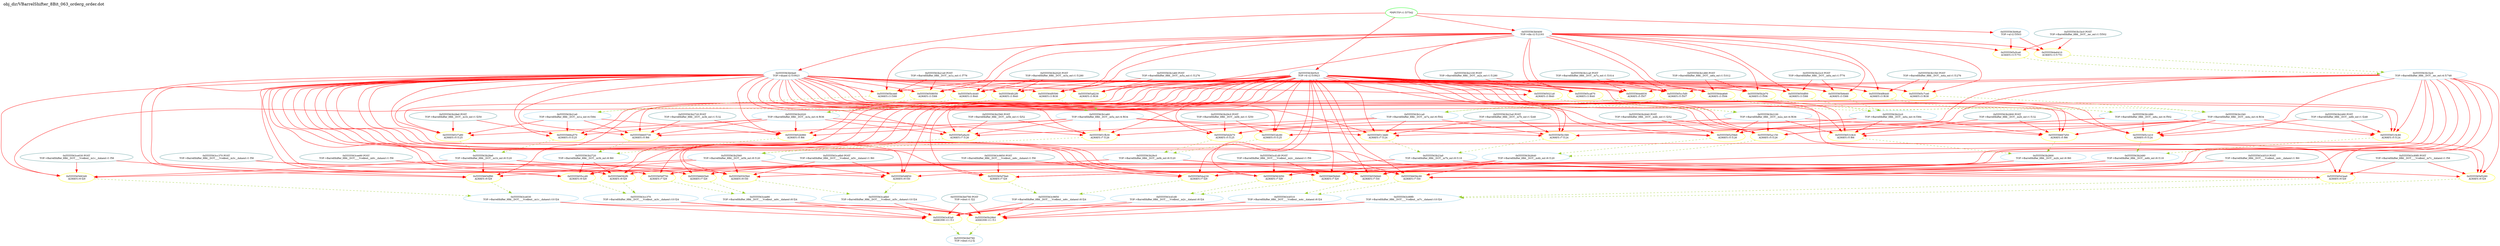 digraph v3graph {
	graph	[label="obj_dir/VBarrelShifter_8Bit_063_orderg_order.dot",
		 labelloc=t, labeljust=l,
		 //size="7.5,10",
		 rankdir=TB];
	n0x5555563b0240_0	[fontsize=8 label="0x5555563b0780 POST\n TOP->dout r1 f22", color=CadetBlue];
	n0x5555563b0240_1	[fontsize=8 label="0x5555563c89f0 POST\n TOP->BarrelShifter_8Bit__DOT____Vcellout__m7c__dataout r1 f58", color=CadetBlue];
	n0x5555563b0240_2	[fontsize=8 label="0x5555563c9850 POST\n TOP->BarrelShifter_8Bit__DOT____Vcellout__m6c__dataout r1 f58", color=CadetBlue];
	n0x5555563b0240_3	[fontsize=8 label="0x5555563cc370 POST\n TOP->BarrelShifter_8Bit__DOT____Vcellout__m3c__dataout r1 f58", color=CadetBlue];
	n0x5555563b0240_4	[fontsize=8 label="0x5555563cd1d0 POST\n TOP->BarrelShifter_8Bit__DOT____Vcellout__m2c__dataout r1 f58", color=CadetBlue];
	n0x5555563b0240_5	[fontsize=8 label="0x5555563ce030 POST\n TOP->BarrelShifter_8Bit__DOT____Vcellout__m1c__dataout r1 f58", color=CadetBlue];
	n0x5555563b0240_6	[fontsize=8 label="0x5555563cee90 POST\n TOP->BarrelShifter_8Bit__DOT____Vcellout__m0c__dataout r1 f58", color=CadetBlue];
	n0x5555563b0240_7	[fontsize=8 label="0x5555563ca6b0 POST\n TOP->BarrelShifter_8Bit__DOT____Vcellout__m5c__dataout r1 f60", color=CadetBlue];
	n0x5555563b0240_8	[fontsize=8 label="0x5555563cb510 POST\n TOP->BarrelShifter_8Bit__DOT____Vcellout__m4c__dataout r1 f60", color=CadetBlue];
	n0x5555563b0240_9	[fontsize=8 label="0x5555563b2720 POST\n TOP->BarrelShifter_8Bit__DOT__m3b_out r1 f132", color=CadetBlue];
	n0x5555563b0240_10	[fontsize=8 label="0x5555563b2800 POST\n TOP->BarrelShifter_8Bit__DOT__m2b_out r1 f132", color=CadetBlue];
	n0x5555563b0240_11	[fontsize=8 label="0x5555563b23a0 POST\n TOP->BarrelShifter_8Bit__DOT__m7b_out r1 f248", color=CadetBlue];
	n0x5555563b0240_12	[fontsize=8 label="0x5555563b2480 POST\n TOP->BarrelShifter_8Bit__DOT__m6b_out r1 f248", color=CadetBlue];
	n0x5555563b0240_13	[fontsize=8 label="0x5555563b28e0 POST\n TOP->BarrelShifter_8Bit__DOT__m1b_out r1 f250", color=CadetBlue];
	n0x5555563b0240_14	[fontsize=8 label="0x5555563b29c0 POST\n TOP->BarrelShifter_8Bit__DOT__m0b_out r1 f250", color=CadetBlue];
	n0x5555563b0240_15	[fontsize=8 label="0x5555563b2560 POST\n TOP->BarrelShifter_8Bit__DOT__m5b_out r1 f252", color=CadetBlue];
	n0x5555563b0240_16	[fontsize=8 label="0x5555563b2640 POST\n TOP->BarrelShifter_8Bit__DOT__m4b_out r1 f252", color=CadetBlue];
	n0x5555563b0240_17	[fontsize=8 label="0x5555563b21e0 POST\n TOP->BarrelShifter_8Bit__DOT__m1a_out r1 f776", color=CadetBlue];
	n0x5555563b0240_18	[fontsize=8 label="0x5555563b22c0 POST\n TOP->BarrelShifter_8Bit__DOT__m0a_out r1 f776", color=CadetBlue];
	n0x5555563b0240_19	[fontsize=8 label="0x5555563b1d80 POST\n TOP->BarrelShifter_8Bit__DOT__m6a_out r1 f1012", color=CadetBlue];
	n0x5555563b0240_20	[fontsize=8 label="0x5555563b1ca0 POST\n TOP->BarrelShifter_8Bit__DOT__m7a_out r1 f1014", color=CadetBlue];
	n0x5555563b0240_21	[fontsize=8 label="0x5555563b1e60 POST\n TOP->BarrelShifter_8Bit__DOT__m5a_out r1 f1276", color=CadetBlue];
	n0x5555563b0240_22	[fontsize=8 label="0x5555563b1f40 POST\n TOP->BarrelShifter_8Bit__DOT__m4a_out r1 f1276", color=CadetBlue];
	n0x5555563b0240_23	[fontsize=8 label="0x5555563b2020 POST\n TOP->BarrelShifter_8Bit__DOT__m3a_out r1 f1280", color=CadetBlue];
	n0x5555563b0240_24	[fontsize=8 label="0x5555563b2100 POST\n TOP->BarrelShifter_8Bit__DOT__m2a_out r1 f1280", color=CadetBlue];
	n0x5555563b0240_25	[fontsize=8 label="0x5555563b1bc0 POST\n TOP->BarrelShifter_8Bit__DOT__mc_out r1 f3502", color=CadetBlue];
	n26	[fontsize=8 label="*INPUTS* r1 f37542", color=green];
	n0x5555563b0240_27	[fontsize=8 label="0x5555563b06a0\n TOP->al r2 f3503", color=skyblue];
	n0x5555563b0240_28	[fontsize=8 label="0x5555563b04e0\n TOP->shamt r2 f10923", color=skyblue];
	n0x5555563b0240_29	[fontsize=8 label="0x5555563b05c0\n TOP->lr r2 f10923", color=skyblue];
	n0x5555563b0240_30	[fontsize=8 label="0x5555563b0400\n TOP->din r2 f12193", color=skyblue];
	n0x5555563b0240_31	[fontsize=8 label="0x555556508050\n ALWAYS r3 f388", color=yellow];
	n0x5555563b0240_32	[fontsize=8 label="0x55555650df00\n ALWAYS r3 f388", color=yellow];
	n0x5555563b0240_33	[fontsize=8 label="0x5555565bcee0\n ALWAYS r3 f388", color=yellow];
	n0x5555563b0240_34	[fontsize=8 label="0x5555565b6e40\n ALWAYS r3 f388", color=yellow];
	n0x5555563b0240_35	[fontsize=8 label="0x5555564ea6e0\n ALWAYS r3 f506", color=yellow];
	n0x5555563b0240_36	[fontsize=8 label="0x5555565b2e70\n ALWAYS r3 f506", color=yellow];
	n0x5555563b0240_37	[fontsize=8 label="0x5555564f0590\n ALWAYS r3 f638", color=yellow];
	n0x5555563b0240_38	[fontsize=8 label="0x5555564f6440\n ALWAYS r3 f638", color=yellow];
	n0x5555563b0240_39	[fontsize=8 label="0x5555565ad230\n ALWAYS r3 f638", color=yellow];
	n0x5555563b0240_40	[fontsize=8 label="0x5555565c7ce0\n ALWAYS r3 f638", color=yellow];
	n0x5555563b0240_41	[fontsize=8 label="0x5555564fc2f0\n ALWAYS r3 f640", color=yellow];
	n0x5555563b0240_42	[fontsize=8 label="0x5555565021a0\n ALWAYS r3 f640", color=yellow];
	n0x5555563b0240_43	[fontsize=8 label="0x5555565c4440\n ALWAYS r3 f640", color=yellow];
	n0x5555563b0240_44	[fontsize=8 label="0x5555565ca670\n ALWAYS r3 f640", color=yellow];
	n0x5555563b0240_45	[fontsize=8 label="0x5555564e0410\n ALWAYS r3 f1751", color=yellow];
	n0x5555563b0240_46	[fontsize=8 label="0x5555565a5ce0\n ALWAYS r3 f1751", color=yellow];
	n0x5555563b0240_47	[fontsize=8 label="0x5555563b21e0\n TOP->BarrelShifter_8Bit__DOT__m1a_out r4 f384", color=skyblue];
	n0x5555563b0240_48	[fontsize=8 label="0x5555563b22c0\n TOP->BarrelShifter_8Bit__DOT__m0a_out r4 f384", color=skyblue];
	n0x5555563b0240_49	[fontsize=8 label="0x5555563b1d80\n TOP->BarrelShifter_8Bit__DOT__m6a_out r4 f502", color=skyblue];
	n0x5555563b0240_50	[fontsize=8 label="0x5555563b1e60\n TOP->BarrelShifter_8Bit__DOT__m5a_out r4 f634", color=skyblue];
	n0x5555563b0240_51	[fontsize=8 label="0x5555563b1f40\n TOP->BarrelShifter_8Bit__DOT__m4a_out r4 f634", color=skyblue];
	n0x5555563b0240_52	[fontsize=8 label="0x5555563b2020\n TOP->BarrelShifter_8Bit__DOT__m3a_out r4 f636", color=skyblue];
	n0x5555563b0240_53	[fontsize=8 label="0x5555563b2100\n TOP->BarrelShifter_8Bit__DOT__m2a_out r4 f636", color=skyblue];
	n0x5555563b0240_54	[fontsize=8 label="0x5555563b1bc0\n TOP->BarrelShifter_8Bit__DOT__mc_out r4 f1748", color=skyblue];
	n0x5555563b0240_55	[fontsize=8 label="0x55555652b980\n ALWAYS r5 f66", color=yellow];
	n0x5555563b0240_56	[fontsize=8 label="0x5555565318c0\n ALWAYS r5 f66", color=yellow];
	n0x5555563b0240_57	[fontsize=8 label="0x555556665730\n ALWAYS r5 f66", color=yellow];
	n0x5555563b0240_58	[fontsize=8 label="0x555556667e50\n ALWAYS r5 f66", color=yellow];
	n0x5555563b0240_59	[fontsize=8 label="0x555556519c80\n ALWAYS r5 f124", color=yellow];
	n0x5555563b0240_60	[fontsize=8 label="0x5555565c1e10\n ALWAYS r5 f124", color=yellow];
	n0x5555563b0240_61	[fontsize=8 label="0x555556537a90\n ALWAYS r5 f125", color=yellow];
	n0x5555563b0240_62	[fontsize=8 label="0x55555653dc80\n ALWAYS r5 f125", color=yellow];
	n0x5555563b0240_63	[fontsize=8 label="0x55555666a570\n ALWAYS r5 f125", color=yellow];
	n0x5555563b0240_64	[fontsize=8 label="0x5555565d2b70\n ALWAYS r5 f125", color=yellow];
	n0x5555563b0240_65	[fontsize=8 label="0x5555565259e0\n ALWAYS r5 f126", color=yellow];
	n0x5555563b0240_66	[fontsize=8 label="0x5555565ac150\n ALWAYS r5 f126", color=yellow];
	n0x5555563b0240_67	[fontsize=8 label="0x5555564e4830\n ALWAYS r5 f507", color=yellow];
	n0x5555563b0240_68	[fontsize=8 label="0x5555565cc5d0\n ALWAYS r5 f507", color=yellow];
	n0x5555563b0240_69	[fontsize=8 label="0x5555563b2720\n TOP->BarrelShifter_8Bit__DOT__m3b_out r6 f60", color=skyblue];
	n0x5555563b0240_70	[fontsize=8 label="0x5555563b2800\n TOP->BarrelShifter_8Bit__DOT__m2b_out r6 f60", color=skyblue];
	n0x5555563b0240_71	[fontsize=8 label="0x5555563b2480\n TOP->BarrelShifter_8Bit__DOT__m6b_out r6 f118", color=skyblue];
	n0x5555563b0240_72	[fontsize=8 label="0x5555563b2640\n TOP->BarrelShifter_8Bit__DOT__m4b_out r6 f120", color=skyblue];
	n0x5555563b0240_73	[fontsize=8 label="0x5555563b28e0\n TOP->BarrelShifter_8Bit__DOT__m1b_out r6 f120", color=skyblue];
	n0x5555563b0240_74	[fontsize=8 label="0x5555563b29c0\n TOP->BarrelShifter_8Bit__DOT__m0b_out r6 f120", color=skyblue];
	n0x5555563b0240_75	[fontsize=8 label="0x5555563b1ca0\n TOP->BarrelShifter_8Bit__DOT__m7a_out r6 f502", color=skyblue];
	n0x5555563b0240_76	[fontsize=8 label="0x55555654a230\n ALWAYS r7 f29", color=yellow];
	n0x5555563b0240_77	[fontsize=8 label="0x555556563050\n ALWAYS r7 f29", color=yellow];
	n0x5555563b0240_78	[fontsize=8 label="0x55555656f750\n ALWAYS r7 f29", color=yellow];
	n0x5555563b0240_79	[fontsize=8 label="0x5555565d78e0\n ALWAYS r7 f29", color=yellow];
	n0x5555563b0240_80	[fontsize=8 label="0x55555665b940\n ALWAYS r7 f29", color=yellow];
	n0x5555563b0240_81	[fontsize=8 label="0x5555566605e0\n ALWAYS r7 f29", color=yellow];
	n0x5555563b0240_82	[fontsize=8 label="0x555556556940\n ALWAYS r7 f30", color=yellow];
	n0x5555563b0240_83	[fontsize=8 label="0x555556656c90\n ALWAYS r7 f30", color=yellow];
	n0x5555563b0240_84	[fontsize=8 label="0x555556513dd0\n ALWAYS r7 f124", color=yellow];
	n0x5555563b0240_85	[fontsize=8 label="0x5555565b1fd0\n ALWAYS r7 f124", color=yellow];
	n0x5555563b0240_86	[fontsize=8 label="0x55555651fb30\n ALWAYS r7 f126", color=yellow];
	n0x5555563b0240_87	[fontsize=8 label="0x5555565a9a30\n ALWAYS r7 f126", color=yellow];
	n0x5555563b0240_88	[fontsize=8 label="0x5555563c9850\n TOP->BarrelShifter_8Bit__DOT____Vcellout__m6c__dataout r8 f24", color=skyblue];
	n0x5555563b0240_89	[fontsize=8 label="0x5555563cb510\n TOP->BarrelShifter_8Bit__DOT____Vcellout__m4c__dataout r8 f24", color=skyblue];
	n0x5555563b0240_90	[fontsize=8 label="0x5555563cd1d0\n TOP->BarrelShifter_8Bit__DOT____Vcellout__m2c__dataout r8 f24", color=skyblue];
	n0x5555563b0240_91	[fontsize=8 label="0x5555563cee90\n TOP->BarrelShifter_8Bit__DOT____Vcellout__m0c__dataout r8 f24", color=skyblue];
	n0x5555563b0240_92	[fontsize=8 label="0x5555563b23a0\n TOP->BarrelShifter_8Bit__DOT__m7b_out r8 f118", color=skyblue];
	n0x5555563b0240_93	[fontsize=8 label="0x5555563b2560\n TOP->BarrelShifter_8Bit__DOT__m5b_out r8 f120", color=skyblue];
	n0x5555563b0240_94	[fontsize=8 label="0x555556543ea0\n ALWAYS r9 f29", color=yellow];
	n0x5555563b0240_95	[fontsize=8 label="0x55555655ccd0\n ALWAYS r9 f29", color=yellow];
	n0x5555563b0240_96	[fontsize=8 label="0x5555565693d0\n ALWAYS r9 f29", color=yellow];
	n0x5555563b0240_97	[fontsize=8 label="0x5555565d5280\n ALWAYS r9 f29", color=yellow];
	n0x5555563b0240_98	[fontsize=8 label="0x5555566592f0\n ALWAYS r9 f29", color=yellow];
	n0x5555563b0240_99	[fontsize=8 label="0x55555665df90\n ALWAYS r9 f29", color=yellow];
	n0x5555563b0240_100	[fontsize=8 label="0x5555565505b0\n ALWAYS r9 f30", color=yellow];
	n0x5555563b0240_101	[fontsize=8 label="0x5555565d9f30\n ALWAYS r9 f30", color=yellow];
	n0x5555563b0240_102	[fontsize=8 label="0x5555563c89f0\n TOP->BarrelShifter_8Bit__DOT____Vcellout__m7c__dataout r10 f24", color=skyblue];
	n0x5555563b0240_103	[fontsize=8 label="0x5555563ca6b0\n TOP->BarrelShifter_8Bit__DOT____Vcellout__m5c__dataout r10 f24", color=skyblue];
	n0x5555563b0240_104	[fontsize=8 label="0x5555563cc370\n TOP->BarrelShifter_8Bit__DOT____Vcellout__m3c__dataout r10 f24", color=skyblue];
	n0x5555563b0240_105	[fontsize=8 label="0x5555563ce030\n TOP->BarrelShifter_8Bit__DOT____Vcellout__m1c__dataout r10 f24", color=skyblue];
	n0x5555563b0240_106	[fontsize=8 label="0x5555563c83a0\n ASSIGNW r11 f11", color=yellow];
	n0x5555563b0240_107	[fontsize=8 label="0x5555565b29b0\n ASSIGNW r11 f11", color=yellow];
	n0x5555563b0240_108	[fontsize=8 label="0x5555563b0780\n TOP->dout r12 f2", color=skyblue];
	n0x5555563b0240_0 -> n0x5555563b0240_106 [fontsize=8 label="" weight=2 color=red];
	n0x5555563b0240_0 -> n0x5555563b0240_107 [fontsize=8 label="" weight=2 color=red];
	n0x5555563b0240_1 -> n0x5555563b0240_94 [fontsize=8 label="" weight=2 color=red];
	n0x5555563b0240_1 -> n0x5555563b0240_97 [fontsize=8 label="" weight=2 color=red];
	n0x5555563b0240_2 -> n0x5555563b0240_76 [fontsize=8 label="" weight=2 color=red];
	n0x5555563b0240_2 -> n0x5555563b0240_79 [fontsize=8 label="" weight=2 color=red];
	n0x5555563b0240_3 -> n0x5555563b0240_95 [fontsize=8 label="" weight=2 color=red];
	n0x5555563b0240_3 -> n0x5555563b0240_98 [fontsize=8 label="" weight=2 color=red];
	n0x5555563b0240_4 -> n0x5555563b0240_77 [fontsize=8 label="" weight=2 color=red];
	n0x5555563b0240_4 -> n0x5555563b0240_80 [fontsize=8 label="" weight=2 color=red];
	n0x5555563b0240_5 -> n0x5555563b0240_96 [fontsize=8 label="" weight=2 color=red];
	n0x5555563b0240_5 -> n0x5555563b0240_99 [fontsize=8 label="" weight=2 color=red];
	n0x5555563b0240_6 -> n0x5555563b0240_78 [fontsize=8 label="" weight=2 color=red];
	n0x5555563b0240_6 -> n0x5555563b0240_81 [fontsize=8 label="" weight=2 color=red];
	n0x5555563b0240_7 -> n0x5555563b0240_100 [fontsize=8 label="" weight=2 color=red];
	n0x5555563b0240_7 -> n0x5555563b0240_101 [fontsize=8 label="" weight=2 color=red];
	n0x5555563b0240_8 -> n0x5555563b0240_82 [fontsize=8 label="" weight=2 color=red];
	n0x5555563b0240_8 -> n0x5555563b0240_83 [fontsize=8 label="" weight=2 color=red];
	n0x5555563b0240_9 -> n0x5555563b0240_55 [fontsize=8 label="" weight=2 color=red];
	n0x5555563b0240_9 -> n0x5555563b0240_57 [fontsize=8 label="" weight=2 color=red];
	n0x5555563b0240_10 -> n0x5555563b0240_56 [fontsize=8 label="" weight=2 color=red];
	n0x5555563b0240_10 -> n0x5555563b0240_58 [fontsize=8 label="" weight=2 color=red];
	n0x5555563b0240_11 -> n0x5555563b0240_84 [fontsize=8 label="" weight=2 color=red];
	n0x5555563b0240_11 -> n0x5555563b0240_85 [fontsize=8 label="" weight=2 color=red];
	n0x5555563b0240_12 -> n0x5555563b0240_59 [fontsize=8 label="" weight=2 color=red];
	n0x5555563b0240_12 -> n0x5555563b0240_60 [fontsize=8 label="" weight=2 color=red];
	n0x5555563b0240_13 -> n0x5555563b0240_61 [fontsize=8 label="" weight=2 color=red];
	n0x5555563b0240_13 -> n0x5555563b0240_63 [fontsize=8 label="" weight=2 color=red];
	n0x5555563b0240_14 -> n0x5555563b0240_62 [fontsize=8 label="" weight=2 color=red];
	n0x5555563b0240_14 -> n0x5555563b0240_64 [fontsize=8 label="" weight=2 color=red];
	n0x5555563b0240_15 -> n0x5555563b0240_86 [fontsize=8 label="" weight=2 color=red];
	n0x5555563b0240_15 -> n0x5555563b0240_87 [fontsize=8 label="" weight=2 color=red];
	n0x5555563b0240_16 -> n0x5555563b0240_65 [fontsize=8 label="" weight=2 color=red];
	n0x5555563b0240_16 -> n0x5555563b0240_66 [fontsize=8 label="" weight=2 color=red];
	n0x5555563b0240_17 -> n0x5555563b0240_31 [fontsize=8 label="" weight=2 color=red];
	n0x5555563b0240_17 -> n0x5555563b0240_33 [fontsize=8 label="" weight=2 color=red];
	n0x5555563b0240_18 -> n0x5555563b0240_32 [fontsize=8 label="" weight=2 color=red];
	n0x5555563b0240_18 -> n0x5555563b0240_34 [fontsize=8 label="" weight=2 color=red];
	n0x5555563b0240_19 -> n0x5555563b0240_35 [fontsize=8 label="" weight=2 color=red];
	n0x5555563b0240_19 -> n0x5555563b0240_36 [fontsize=8 label="" weight=2 color=red];
	n0x5555563b0240_20 -> n0x5555563b0240_67 [fontsize=8 label="" weight=2 color=red];
	n0x5555563b0240_20 -> n0x5555563b0240_68 [fontsize=8 label="" weight=2 color=red];
	n0x5555563b0240_21 -> n0x5555563b0240_37 [fontsize=8 label="" weight=2 color=red];
	n0x5555563b0240_21 -> n0x5555563b0240_39 [fontsize=8 label="" weight=2 color=red];
	n0x5555563b0240_22 -> n0x5555563b0240_38 [fontsize=8 label="" weight=2 color=red];
	n0x5555563b0240_22 -> n0x5555563b0240_40 [fontsize=8 label="" weight=2 color=red];
	n0x5555563b0240_23 -> n0x5555563b0240_41 [fontsize=8 label="" weight=2 color=red];
	n0x5555563b0240_23 -> n0x5555563b0240_43 [fontsize=8 label="" weight=2 color=red];
	n0x5555563b0240_24 -> n0x5555563b0240_42 [fontsize=8 label="" weight=2 color=red];
	n0x5555563b0240_24 -> n0x5555563b0240_44 [fontsize=8 label="" weight=2 color=red];
	n0x5555563b0240_25 -> n0x5555563b0240_45 [fontsize=8 label="" weight=2 color=red];
	n0x5555563b0240_25 -> n0x5555563b0240_46 [fontsize=8 label="" weight=2 color=red];
	n26 -> n0x5555563b0240_27 [fontsize=8 label="" weight=1 color=red];
	n26 -> n0x5555563b0240_28 [fontsize=8 label="" weight=1 color=red];
	n26 -> n0x5555563b0240_29 [fontsize=8 label="" weight=1 color=red];
	n26 -> n0x5555563b0240_30 [fontsize=8 label="" weight=1 color=red];
	n0x5555563b0240_27 -> n0x5555563b0240_45 [fontsize=8 label="" weight=8 color=red];
	n0x5555563b0240_27 -> n0x5555563b0240_46 [fontsize=8 label="" weight=8 color=red];
	n0x5555563b0240_28 -> n0x5555563b0240_31 [fontsize=8 label="" weight=8 color=red];
	n0x5555563b0240_28 -> n0x5555563b0240_32 [fontsize=8 label="" weight=8 color=red];
	n0x5555563b0240_28 -> n0x5555563b0240_33 [fontsize=8 label="" weight=8 color=red];
	n0x5555563b0240_28 -> n0x5555563b0240_34 [fontsize=8 label="" weight=8 color=red];
	n0x5555563b0240_28 -> n0x5555563b0240_35 [fontsize=8 label="" weight=8 color=red];
	n0x5555563b0240_28 -> n0x5555563b0240_36 [fontsize=8 label="" weight=8 color=red];
	n0x5555563b0240_28 -> n0x5555563b0240_37 [fontsize=8 label="" weight=8 color=red];
	n0x5555563b0240_28 -> n0x5555563b0240_38 [fontsize=8 label="" weight=8 color=red];
	n0x5555563b0240_28 -> n0x5555563b0240_39 [fontsize=8 label="" weight=8 color=red];
	n0x5555563b0240_28 -> n0x5555563b0240_40 [fontsize=8 label="" weight=8 color=red];
	n0x5555563b0240_28 -> n0x5555563b0240_41 [fontsize=8 label="" weight=8 color=red];
	n0x5555563b0240_28 -> n0x5555563b0240_42 [fontsize=8 label="" weight=8 color=red];
	n0x5555563b0240_28 -> n0x5555563b0240_43 [fontsize=8 label="" weight=8 color=red];
	n0x5555563b0240_28 -> n0x5555563b0240_44 [fontsize=8 label="" weight=8 color=red];
	n0x5555563b0240_28 -> n0x5555563b0240_55 [fontsize=8 label="" weight=8 color=red];
	n0x5555563b0240_28 -> n0x5555563b0240_56 [fontsize=8 label="" weight=8 color=red];
	n0x5555563b0240_28 -> n0x5555563b0240_57 [fontsize=8 label="" weight=8 color=red];
	n0x5555563b0240_28 -> n0x5555563b0240_58 [fontsize=8 label="" weight=8 color=red];
	n0x5555563b0240_28 -> n0x5555563b0240_59 [fontsize=8 label="" weight=8 color=red];
	n0x5555563b0240_28 -> n0x5555563b0240_60 [fontsize=8 label="" weight=8 color=red];
	n0x5555563b0240_28 -> n0x5555563b0240_61 [fontsize=8 label="" weight=8 color=red];
	n0x5555563b0240_28 -> n0x5555563b0240_62 [fontsize=8 label="" weight=8 color=red];
	n0x5555563b0240_28 -> n0x5555563b0240_63 [fontsize=8 label="" weight=8 color=red];
	n0x5555563b0240_28 -> n0x5555563b0240_64 [fontsize=8 label="" weight=8 color=red];
	n0x5555563b0240_28 -> n0x5555563b0240_65 [fontsize=8 label="" weight=8 color=red];
	n0x5555563b0240_28 -> n0x5555563b0240_66 [fontsize=8 label="" weight=8 color=red];
	n0x5555563b0240_28 -> n0x5555563b0240_67 [fontsize=8 label="" weight=8 color=red];
	n0x5555563b0240_28 -> n0x5555563b0240_68 [fontsize=8 label="" weight=8 color=red];
	n0x5555563b0240_28 -> n0x5555563b0240_76 [fontsize=8 label="" weight=8 color=red];
	n0x5555563b0240_28 -> n0x5555563b0240_77 [fontsize=8 label="" weight=8 color=red];
	n0x5555563b0240_28 -> n0x5555563b0240_78 [fontsize=8 label="" weight=8 color=red];
	n0x5555563b0240_28 -> n0x5555563b0240_79 [fontsize=8 label="" weight=8 color=red];
	n0x5555563b0240_28 -> n0x5555563b0240_80 [fontsize=8 label="" weight=8 color=red];
	n0x5555563b0240_28 -> n0x5555563b0240_81 [fontsize=8 label="" weight=8 color=red];
	n0x5555563b0240_28 -> n0x5555563b0240_82 [fontsize=8 label="" weight=8 color=red];
	n0x5555563b0240_28 -> n0x5555563b0240_83 [fontsize=8 label="" weight=8 color=red];
	n0x5555563b0240_28 -> n0x5555563b0240_84 [fontsize=8 label="" weight=8 color=red];
	n0x5555563b0240_28 -> n0x5555563b0240_85 [fontsize=8 label="" weight=8 color=red];
	n0x5555563b0240_28 -> n0x5555563b0240_86 [fontsize=8 label="" weight=8 color=red];
	n0x5555563b0240_28 -> n0x5555563b0240_87 [fontsize=8 label="" weight=8 color=red];
	n0x5555563b0240_28 -> n0x5555563b0240_94 [fontsize=8 label="" weight=8 color=red];
	n0x5555563b0240_28 -> n0x5555563b0240_95 [fontsize=8 label="" weight=8 color=red];
	n0x5555563b0240_28 -> n0x5555563b0240_96 [fontsize=8 label="" weight=8 color=red];
	n0x5555563b0240_28 -> n0x5555563b0240_97 [fontsize=8 label="" weight=8 color=red];
	n0x5555563b0240_28 -> n0x5555563b0240_98 [fontsize=8 label="" weight=8 color=red];
	n0x5555563b0240_28 -> n0x5555563b0240_99 [fontsize=8 label="" weight=8 color=red];
	n0x5555563b0240_28 -> n0x5555563b0240_100 [fontsize=8 label="" weight=8 color=red];
	n0x5555563b0240_28 -> n0x5555563b0240_101 [fontsize=8 label="" weight=8 color=red];
	n0x5555563b0240_29 -> n0x5555563b0240_31 [fontsize=8 label="" weight=8 color=red];
	n0x5555563b0240_29 -> n0x5555563b0240_32 [fontsize=8 label="" weight=8 color=red];
	n0x5555563b0240_29 -> n0x5555563b0240_33 [fontsize=8 label="" weight=8 color=red];
	n0x5555563b0240_29 -> n0x5555563b0240_34 [fontsize=8 label="" weight=8 color=red];
	n0x5555563b0240_29 -> n0x5555563b0240_35 [fontsize=8 label="" weight=8 color=red];
	n0x5555563b0240_29 -> n0x5555563b0240_36 [fontsize=8 label="" weight=8 color=red];
	n0x5555563b0240_29 -> n0x5555563b0240_37 [fontsize=8 label="" weight=8 color=red];
	n0x5555563b0240_29 -> n0x5555563b0240_38 [fontsize=8 label="" weight=8 color=red];
	n0x5555563b0240_29 -> n0x5555563b0240_39 [fontsize=8 label="" weight=8 color=red];
	n0x5555563b0240_29 -> n0x5555563b0240_40 [fontsize=8 label="" weight=8 color=red];
	n0x5555563b0240_29 -> n0x5555563b0240_41 [fontsize=8 label="" weight=8 color=red];
	n0x5555563b0240_29 -> n0x5555563b0240_42 [fontsize=8 label="" weight=8 color=red];
	n0x5555563b0240_29 -> n0x5555563b0240_43 [fontsize=8 label="" weight=8 color=red];
	n0x5555563b0240_29 -> n0x5555563b0240_44 [fontsize=8 label="" weight=8 color=red];
	n0x5555563b0240_29 -> n0x5555563b0240_55 [fontsize=8 label="" weight=8 color=red];
	n0x5555563b0240_29 -> n0x5555563b0240_56 [fontsize=8 label="" weight=8 color=red];
	n0x5555563b0240_29 -> n0x5555563b0240_57 [fontsize=8 label="" weight=8 color=red];
	n0x5555563b0240_29 -> n0x5555563b0240_58 [fontsize=8 label="" weight=8 color=red];
	n0x5555563b0240_29 -> n0x5555563b0240_59 [fontsize=8 label="" weight=8 color=red];
	n0x5555563b0240_29 -> n0x5555563b0240_60 [fontsize=8 label="" weight=8 color=red];
	n0x5555563b0240_29 -> n0x5555563b0240_61 [fontsize=8 label="" weight=8 color=red];
	n0x5555563b0240_29 -> n0x5555563b0240_62 [fontsize=8 label="" weight=8 color=red];
	n0x5555563b0240_29 -> n0x5555563b0240_63 [fontsize=8 label="" weight=8 color=red];
	n0x5555563b0240_29 -> n0x5555563b0240_64 [fontsize=8 label="" weight=8 color=red];
	n0x5555563b0240_29 -> n0x5555563b0240_65 [fontsize=8 label="" weight=8 color=red];
	n0x5555563b0240_29 -> n0x5555563b0240_66 [fontsize=8 label="" weight=8 color=red];
	n0x5555563b0240_29 -> n0x5555563b0240_67 [fontsize=8 label="" weight=8 color=red];
	n0x5555563b0240_29 -> n0x5555563b0240_68 [fontsize=8 label="" weight=8 color=red];
	n0x5555563b0240_29 -> n0x5555563b0240_76 [fontsize=8 label="" weight=8 color=red];
	n0x5555563b0240_29 -> n0x5555563b0240_77 [fontsize=8 label="" weight=8 color=red];
	n0x5555563b0240_29 -> n0x5555563b0240_78 [fontsize=8 label="" weight=8 color=red];
	n0x5555563b0240_29 -> n0x5555563b0240_79 [fontsize=8 label="" weight=8 color=red];
	n0x5555563b0240_29 -> n0x5555563b0240_80 [fontsize=8 label="" weight=8 color=red];
	n0x5555563b0240_29 -> n0x5555563b0240_81 [fontsize=8 label="" weight=8 color=red];
	n0x5555563b0240_29 -> n0x5555563b0240_82 [fontsize=8 label="" weight=8 color=red];
	n0x5555563b0240_29 -> n0x5555563b0240_83 [fontsize=8 label="" weight=8 color=red];
	n0x5555563b0240_29 -> n0x5555563b0240_84 [fontsize=8 label="" weight=8 color=red];
	n0x5555563b0240_29 -> n0x5555563b0240_85 [fontsize=8 label="" weight=8 color=red];
	n0x5555563b0240_29 -> n0x5555563b0240_86 [fontsize=8 label="" weight=8 color=red];
	n0x5555563b0240_29 -> n0x5555563b0240_87 [fontsize=8 label="" weight=8 color=red];
	n0x5555563b0240_29 -> n0x5555563b0240_94 [fontsize=8 label="" weight=8 color=red];
	n0x5555563b0240_29 -> n0x5555563b0240_95 [fontsize=8 label="" weight=8 color=red];
	n0x5555563b0240_29 -> n0x5555563b0240_96 [fontsize=8 label="" weight=8 color=red];
	n0x5555563b0240_29 -> n0x5555563b0240_97 [fontsize=8 label="" weight=8 color=red];
	n0x5555563b0240_29 -> n0x5555563b0240_98 [fontsize=8 label="" weight=8 color=red];
	n0x5555563b0240_29 -> n0x5555563b0240_99 [fontsize=8 label="" weight=8 color=red];
	n0x5555563b0240_29 -> n0x5555563b0240_100 [fontsize=8 label="" weight=8 color=red];
	n0x5555563b0240_29 -> n0x5555563b0240_101 [fontsize=8 label="" weight=8 color=red];
	n0x5555563b0240_30 -> n0x5555563b0240_31 [fontsize=8 label="" weight=8 color=red];
	n0x5555563b0240_30 -> n0x5555563b0240_32 [fontsize=8 label="" weight=8 color=red];
	n0x5555563b0240_30 -> n0x5555563b0240_33 [fontsize=8 label="" weight=8 color=red];
	n0x5555563b0240_30 -> n0x5555563b0240_34 [fontsize=8 label="" weight=8 color=red];
	n0x5555563b0240_30 -> n0x5555563b0240_35 [fontsize=8 label="" weight=8 color=red];
	n0x5555563b0240_30 -> n0x5555563b0240_36 [fontsize=8 label="" weight=8 color=red];
	n0x5555563b0240_30 -> n0x5555563b0240_37 [fontsize=8 label="" weight=8 color=red];
	n0x5555563b0240_30 -> n0x5555563b0240_38 [fontsize=8 label="" weight=8 color=red];
	n0x5555563b0240_30 -> n0x5555563b0240_39 [fontsize=8 label="" weight=8 color=red];
	n0x5555563b0240_30 -> n0x5555563b0240_40 [fontsize=8 label="" weight=8 color=red];
	n0x5555563b0240_30 -> n0x5555563b0240_41 [fontsize=8 label="" weight=8 color=red];
	n0x5555563b0240_30 -> n0x5555563b0240_42 [fontsize=8 label="" weight=8 color=red];
	n0x5555563b0240_30 -> n0x5555563b0240_43 [fontsize=8 label="" weight=8 color=red];
	n0x5555563b0240_30 -> n0x5555563b0240_44 [fontsize=8 label="" weight=8 color=red];
	n0x5555563b0240_30 -> n0x5555563b0240_45 [fontsize=8 label="" weight=8 color=red];
	n0x5555563b0240_30 -> n0x5555563b0240_46 [fontsize=8 label="" weight=8 color=red];
	n0x5555563b0240_30 -> n0x5555563b0240_67 [fontsize=8 label="" weight=8 color=red];
	n0x5555563b0240_30 -> n0x5555563b0240_68 [fontsize=8 label="" weight=8 color=red];
	n0x5555563b0240_31 -> n0x5555563b0240_47 [fontsize=8 label="" weight=1 color=yellowGreen style=dashed];
	n0x5555563b0240_32 -> n0x5555563b0240_48 [fontsize=8 label="" weight=1 color=yellowGreen style=dashed];
	n0x5555563b0240_33 -> n0x5555563b0240_47 [fontsize=8 label="" weight=1 color=yellowGreen style=dashed];
	n0x5555563b0240_34 -> n0x5555563b0240_48 [fontsize=8 label="" weight=1 color=yellowGreen style=dashed];
	n0x5555563b0240_35 -> n0x5555563b0240_49 [fontsize=8 label="" weight=1 color=yellowGreen style=dashed];
	n0x5555563b0240_36 -> n0x5555563b0240_49 [fontsize=8 label="" weight=1 color=yellowGreen style=dashed];
	n0x5555563b0240_37 -> n0x5555563b0240_50 [fontsize=8 label="" weight=1 color=yellowGreen style=dashed];
	n0x5555563b0240_38 -> n0x5555563b0240_51 [fontsize=8 label="" weight=1 color=yellowGreen style=dashed];
	n0x5555563b0240_39 -> n0x5555563b0240_50 [fontsize=8 label="" weight=1 color=yellowGreen style=dashed];
	n0x5555563b0240_40 -> n0x5555563b0240_51 [fontsize=8 label="" weight=1 color=yellowGreen style=dashed];
	n0x5555563b0240_41 -> n0x5555563b0240_52 [fontsize=8 label="" weight=1 color=yellowGreen style=dashed];
	n0x5555563b0240_42 -> n0x5555563b0240_53 [fontsize=8 label="" weight=1 color=yellowGreen style=dashed];
	n0x5555563b0240_43 -> n0x5555563b0240_52 [fontsize=8 label="" weight=1 color=yellowGreen style=dashed];
	n0x5555563b0240_44 -> n0x5555563b0240_53 [fontsize=8 label="" weight=1 color=yellowGreen style=dashed];
	n0x5555563b0240_45 -> n0x5555563b0240_54 [fontsize=8 label="" weight=1 color=yellowGreen style=dashed];
	n0x5555563b0240_46 -> n0x5555563b0240_54 [fontsize=8 label="" weight=1 color=yellowGreen style=dashed];
	n0x5555563b0240_47 -> n0x5555563b0240_55 [fontsize=8 label="" weight=8 color=red];
	n0x5555563b0240_47 -> n0x5555563b0240_57 [fontsize=8 label="" weight=8 color=red];
	n0x5555563b0240_47 -> n0x5555563b0240_61 [fontsize=8 label="" weight=8 color=red];
	n0x5555563b0240_47 -> n0x5555563b0240_63 [fontsize=8 label="" weight=8 color=red];
	n0x5555563b0240_48 -> n0x5555563b0240_56 [fontsize=8 label="" weight=8 color=red];
	n0x5555563b0240_48 -> n0x5555563b0240_58 [fontsize=8 label="" weight=8 color=red];
	n0x5555563b0240_48 -> n0x5555563b0240_62 [fontsize=8 label="" weight=8 color=red];
	n0x5555563b0240_48 -> n0x5555563b0240_64 [fontsize=8 label="" weight=8 color=red];
	n0x5555563b0240_49 -> n0x5555563b0240_59 [fontsize=8 label="" weight=8 color=red];
	n0x5555563b0240_49 -> n0x5555563b0240_60 [fontsize=8 label="" weight=8 color=red];
	n0x5555563b0240_49 -> n0x5555563b0240_65 [fontsize=8 label="" weight=8 color=red];
	n0x5555563b0240_49 -> n0x5555563b0240_66 [fontsize=8 label="" weight=8 color=red];
	n0x5555563b0240_50 -> n0x5555563b0240_55 [fontsize=8 label="" weight=8 color=red];
	n0x5555563b0240_50 -> n0x5555563b0240_57 [fontsize=8 label="" weight=8 color=red];
	n0x5555563b0240_50 -> n0x5555563b0240_84 [fontsize=8 label="" weight=8 color=red];
	n0x5555563b0240_50 -> n0x5555563b0240_85 [fontsize=8 label="" weight=8 color=red];
	n0x5555563b0240_50 -> n0x5555563b0240_86 [fontsize=8 label="" weight=8 color=red];
	n0x5555563b0240_50 -> n0x5555563b0240_87 [fontsize=8 label="" weight=8 color=red];
	n0x5555563b0240_51 -> n0x5555563b0240_56 [fontsize=8 label="" weight=8 color=red];
	n0x5555563b0240_51 -> n0x5555563b0240_58 [fontsize=8 label="" weight=8 color=red];
	n0x5555563b0240_51 -> n0x5555563b0240_59 [fontsize=8 label="" weight=8 color=red];
	n0x5555563b0240_51 -> n0x5555563b0240_60 [fontsize=8 label="" weight=8 color=red];
	n0x5555563b0240_51 -> n0x5555563b0240_65 [fontsize=8 label="" weight=8 color=red];
	n0x5555563b0240_51 -> n0x5555563b0240_66 [fontsize=8 label="" weight=8 color=red];
	n0x5555563b0240_52 -> n0x5555563b0240_55 [fontsize=8 label="" weight=8 color=red];
	n0x5555563b0240_52 -> n0x5555563b0240_57 [fontsize=8 label="" weight=8 color=red];
	n0x5555563b0240_52 -> n0x5555563b0240_61 [fontsize=8 label="" weight=8 color=red];
	n0x5555563b0240_52 -> n0x5555563b0240_63 [fontsize=8 label="" weight=8 color=red];
	n0x5555563b0240_52 -> n0x5555563b0240_86 [fontsize=8 label="" weight=8 color=red];
	n0x5555563b0240_52 -> n0x5555563b0240_87 [fontsize=8 label="" weight=8 color=red];
	n0x5555563b0240_53 -> n0x5555563b0240_56 [fontsize=8 label="" weight=8 color=red];
	n0x5555563b0240_53 -> n0x5555563b0240_58 [fontsize=8 label="" weight=8 color=red];
	n0x5555563b0240_53 -> n0x5555563b0240_62 [fontsize=8 label="" weight=8 color=red];
	n0x5555563b0240_53 -> n0x5555563b0240_64 [fontsize=8 label="" weight=8 color=red];
	n0x5555563b0240_53 -> n0x5555563b0240_65 [fontsize=8 label="" weight=8 color=red];
	n0x5555563b0240_53 -> n0x5555563b0240_66 [fontsize=8 label="" weight=8 color=red];
	n0x5555563b0240_54 -> n0x5555563b0240_59 [fontsize=8 label="" weight=8 color=red];
	n0x5555563b0240_54 -> n0x5555563b0240_60 [fontsize=8 label="" weight=8 color=red];
	n0x5555563b0240_54 -> n0x5555563b0240_67 [fontsize=8 label="" weight=8 color=red];
	n0x5555563b0240_54 -> n0x5555563b0240_68 [fontsize=8 label="" weight=8 color=red];
	n0x5555563b0240_54 -> n0x5555563b0240_76 [fontsize=8 label="" weight=8 color=red];
	n0x5555563b0240_54 -> n0x5555563b0240_79 [fontsize=8 label="" weight=8 color=red];
	n0x5555563b0240_54 -> n0x5555563b0240_82 [fontsize=8 label="" weight=8 color=red];
	n0x5555563b0240_54 -> n0x5555563b0240_83 [fontsize=8 label="" weight=8 color=red];
	n0x5555563b0240_54 -> n0x5555563b0240_84 [fontsize=8 label="" weight=8 color=red];
	n0x5555563b0240_54 -> n0x5555563b0240_85 [fontsize=8 label="" weight=8 color=red];
	n0x5555563b0240_54 -> n0x5555563b0240_94 [fontsize=8 label="" weight=8 color=red];
	n0x5555563b0240_54 -> n0x5555563b0240_97 [fontsize=8 label="" weight=8 color=red];
	n0x5555563b0240_54 -> n0x5555563b0240_100 [fontsize=8 label="" weight=8 color=red];
	n0x5555563b0240_54 -> n0x5555563b0240_101 [fontsize=8 label="" weight=8 color=red];
	n0x5555563b0240_55 -> n0x5555563b0240_69 [fontsize=8 label="" weight=1 color=yellowGreen style=dashed];
	n0x5555563b0240_56 -> n0x5555563b0240_70 [fontsize=8 label="" weight=1 color=yellowGreen style=dashed];
	n0x5555563b0240_57 -> n0x5555563b0240_69 [fontsize=8 label="" weight=1 color=yellowGreen style=dashed];
	n0x5555563b0240_58 -> n0x5555563b0240_70 [fontsize=8 label="" weight=1 color=yellowGreen style=dashed];
	n0x5555563b0240_59 -> n0x5555563b0240_71 [fontsize=8 label="" weight=1 color=yellowGreen style=dashed];
	n0x5555563b0240_60 -> n0x5555563b0240_71 [fontsize=8 label="" weight=1 color=yellowGreen style=dashed];
	n0x5555563b0240_61 -> n0x5555563b0240_73 [fontsize=8 label="" weight=1 color=yellowGreen style=dashed];
	n0x5555563b0240_62 -> n0x5555563b0240_74 [fontsize=8 label="" weight=1 color=yellowGreen style=dashed];
	n0x5555563b0240_63 -> n0x5555563b0240_73 [fontsize=8 label="" weight=1 color=yellowGreen style=dashed];
	n0x5555563b0240_64 -> n0x5555563b0240_74 [fontsize=8 label="" weight=1 color=yellowGreen style=dashed];
	n0x5555563b0240_65 -> n0x5555563b0240_72 [fontsize=8 label="" weight=1 color=yellowGreen style=dashed];
	n0x5555563b0240_66 -> n0x5555563b0240_72 [fontsize=8 label="" weight=1 color=yellowGreen style=dashed];
	n0x5555563b0240_67 -> n0x5555563b0240_75 [fontsize=8 label="" weight=1 color=yellowGreen style=dashed];
	n0x5555563b0240_68 -> n0x5555563b0240_75 [fontsize=8 label="" weight=1 color=yellowGreen style=dashed];
	n0x5555563b0240_69 -> n0x5555563b0240_95 [fontsize=8 label="" weight=8 color=red];
	n0x5555563b0240_69 -> n0x5555563b0240_98 [fontsize=8 label="" weight=8 color=red];
	n0x5555563b0240_70 -> n0x5555563b0240_77 [fontsize=8 label="" weight=8 color=red];
	n0x5555563b0240_70 -> n0x5555563b0240_80 [fontsize=8 label="" weight=8 color=red];
	n0x5555563b0240_71 -> n0x5555563b0240_76 [fontsize=8 label="" weight=8 color=red];
	n0x5555563b0240_71 -> n0x5555563b0240_77 [fontsize=8 label="" weight=8 color=red];
	n0x5555563b0240_71 -> n0x5555563b0240_79 [fontsize=8 label="" weight=8 color=red];
	n0x5555563b0240_71 -> n0x5555563b0240_80 [fontsize=8 label="" weight=8 color=red];
	n0x5555563b0240_72 -> n0x5555563b0240_78 [fontsize=8 label="" weight=8 color=red];
	n0x5555563b0240_72 -> n0x5555563b0240_81 [fontsize=8 label="" weight=8 color=red];
	n0x5555563b0240_72 -> n0x5555563b0240_82 [fontsize=8 label="" weight=8 color=red];
	n0x5555563b0240_72 -> n0x5555563b0240_83 [fontsize=8 label="" weight=8 color=red];
	n0x5555563b0240_73 -> n0x5555563b0240_96 [fontsize=8 label="" weight=8 color=red];
	n0x5555563b0240_73 -> n0x5555563b0240_99 [fontsize=8 label="" weight=8 color=red];
	n0x5555563b0240_73 -> n0x5555563b0240_100 [fontsize=8 label="" weight=8 color=red];
	n0x5555563b0240_73 -> n0x5555563b0240_101 [fontsize=8 label="" weight=8 color=red];
	n0x5555563b0240_74 -> n0x5555563b0240_78 [fontsize=8 label="" weight=8 color=red];
	n0x5555563b0240_74 -> n0x5555563b0240_81 [fontsize=8 label="" weight=8 color=red];
	n0x5555563b0240_74 -> n0x5555563b0240_82 [fontsize=8 label="" weight=8 color=red];
	n0x5555563b0240_74 -> n0x5555563b0240_83 [fontsize=8 label="" weight=8 color=red];
	n0x5555563b0240_75 -> n0x5555563b0240_84 [fontsize=8 label="" weight=8 color=red];
	n0x5555563b0240_75 -> n0x5555563b0240_85 [fontsize=8 label="" weight=8 color=red];
	n0x5555563b0240_75 -> n0x5555563b0240_86 [fontsize=8 label="" weight=8 color=red];
	n0x5555563b0240_75 -> n0x5555563b0240_87 [fontsize=8 label="" weight=8 color=red];
	n0x5555563b0240_76 -> n0x5555563b0240_88 [fontsize=8 label="" weight=1 color=yellowGreen style=dashed];
	n0x5555563b0240_77 -> n0x5555563b0240_90 [fontsize=8 label="" weight=1 color=yellowGreen style=dashed];
	n0x5555563b0240_78 -> n0x5555563b0240_91 [fontsize=8 label="" weight=1 color=yellowGreen style=dashed];
	n0x5555563b0240_79 -> n0x5555563b0240_88 [fontsize=8 label="" weight=1 color=yellowGreen style=dashed];
	n0x5555563b0240_80 -> n0x5555563b0240_90 [fontsize=8 label="" weight=1 color=yellowGreen style=dashed];
	n0x5555563b0240_81 -> n0x5555563b0240_91 [fontsize=8 label="" weight=1 color=yellowGreen style=dashed];
	n0x5555563b0240_82 -> n0x5555563b0240_89 [fontsize=8 label="" weight=1 color=yellowGreen style=dashed];
	n0x5555563b0240_83 -> n0x5555563b0240_89 [fontsize=8 label="" weight=1 color=yellowGreen style=dashed];
	n0x5555563b0240_84 -> n0x5555563b0240_92 [fontsize=8 label="" weight=1 color=yellowGreen style=dashed];
	n0x5555563b0240_85 -> n0x5555563b0240_92 [fontsize=8 label="" weight=1 color=yellowGreen style=dashed];
	n0x5555563b0240_86 -> n0x5555563b0240_93 [fontsize=8 label="" weight=1 color=yellowGreen style=dashed];
	n0x5555563b0240_87 -> n0x5555563b0240_93 [fontsize=8 label="" weight=1 color=yellowGreen style=dashed];
	n0x5555563b0240_88 -> n0x5555563b0240_106 [fontsize=8 label="" weight=8 color=red];
	n0x5555563b0240_88 -> n0x5555563b0240_107 [fontsize=8 label="" weight=8 color=red];
	n0x5555563b0240_89 -> n0x5555563b0240_106 [fontsize=8 label="" weight=8 color=red];
	n0x5555563b0240_89 -> n0x5555563b0240_107 [fontsize=8 label="" weight=8 color=red];
	n0x5555563b0240_90 -> n0x5555563b0240_106 [fontsize=8 label="" weight=8 color=red];
	n0x5555563b0240_90 -> n0x5555563b0240_107 [fontsize=8 label="" weight=8 color=red];
	n0x5555563b0240_91 -> n0x5555563b0240_106 [fontsize=8 label="" weight=8 color=red];
	n0x5555563b0240_91 -> n0x5555563b0240_107 [fontsize=8 label="" weight=8 color=red];
	n0x5555563b0240_92 -> n0x5555563b0240_94 [fontsize=8 label="" weight=8 color=red];
	n0x5555563b0240_92 -> n0x5555563b0240_95 [fontsize=8 label="" weight=8 color=red];
	n0x5555563b0240_92 -> n0x5555563b0240_97 [fontsize=8 label="" weight=8 color=red];
	n0x5555563b0240_92 -> n0x5555563b0240_98 [fontsize=8 label="" weight=8 color=red];
	n0x5555563b0240_93 -> n0x5555563b0240_96 [fontsize=8 label="" weight=8 color=red];
	n0x5555563b0240_93 -> n0x5555563b0240_99 [fontsize=8 label="" weight=8 color=red];
	n0x5555563b0240_93 -> n0x5555563b0240_100 [fontsize=8 label="" weight=8 color=red];
	n0x5555563b0240_93 -> n0x5555563b0240_101 [fontsize=8 label="" weight=8 color=red];
	n0x5555563b0240_94 -> n0x5555563b0240_102 [fontsize=8 label="" weight=1 color=yellowGreen style=dashed];
	n0x5555563b0240_95 -> n0x5555563b0240_104 [fontsize=8 label="" weight=1 color=yellowGreen style=dashed];
	n0x5555563b0240_96 -> n0x5555563b0240_105 [fontsize=8 label="" weight=1 color=yellowGreen style=dashed];
	n0x5555563b0240_97 -> n0x5555563b0240_102 [fontsize=8 label="" weight=1 color=yellowGreen style=dashed];
	n0x5555563b0240_98 -> n0x5555563b0240_104 [fontsize=8 label="" weight=1 color=yellowGreen style=dashed];
	n0x5555563b0240_99 -> n0x5555563b0240_105 [fontsize=8 label="" weight=1 color=yellowGreen style=dashed];
	n0x5555563b0240_100 -> n0x5555563b0240_103 [fontsize=8 label="" weight=1 color=yellowGreen style=dashed];
	n0x5555563b0240_101 -> n0x5555563b0240_103 [fontsize=8 label="" weight=1 color=yellowGreen style=dashed];
	n0x5555563b0240_102 -> n0x5555563b0240_106 [fontsize=8 label="" weight=8 color=red];
	n0x5555563b0240_102 -> n0x5555563b0240_107 [fontsize=8 label="" weight=8 color=red];
	n0x5555563b0240_103 -> n0x5555563b0240_106 [fontsize=8 label="" weight=8 color=red];
	n0x5555563b0240_103 -> n0x5555563b0240_107 [fontsize=8 label="" weight=8 color=red];
	n0x5555563b0240_104 -> n0x5555563b0240_106 [fontsize=8 label="" weight=8 color=red];
	n0x5555563b0240_104 -> n0x5555563b0240_107 [fontsize=8 label="" weight=8 color=red];
	n0x5555563b0240_105 -> n0x5555563b0240_106 [fontsize=8 label="" weight=8 color=red];
	n0x5555563b0240_105 -> n0x5555563b0240_107 [fontsize=8 label="" weight=8 color=red];
	n0x5555563b0240_106 -> n0x5555563b0240_108 [fontsize=8 label="" weight=1 color=yellowGreen style=dashed];
	n0x5555563b0240_107 -> n0x5555563b0240_108 [fontsize=8 label="" weight=1 color=yellowGreen style=dashed];
}
